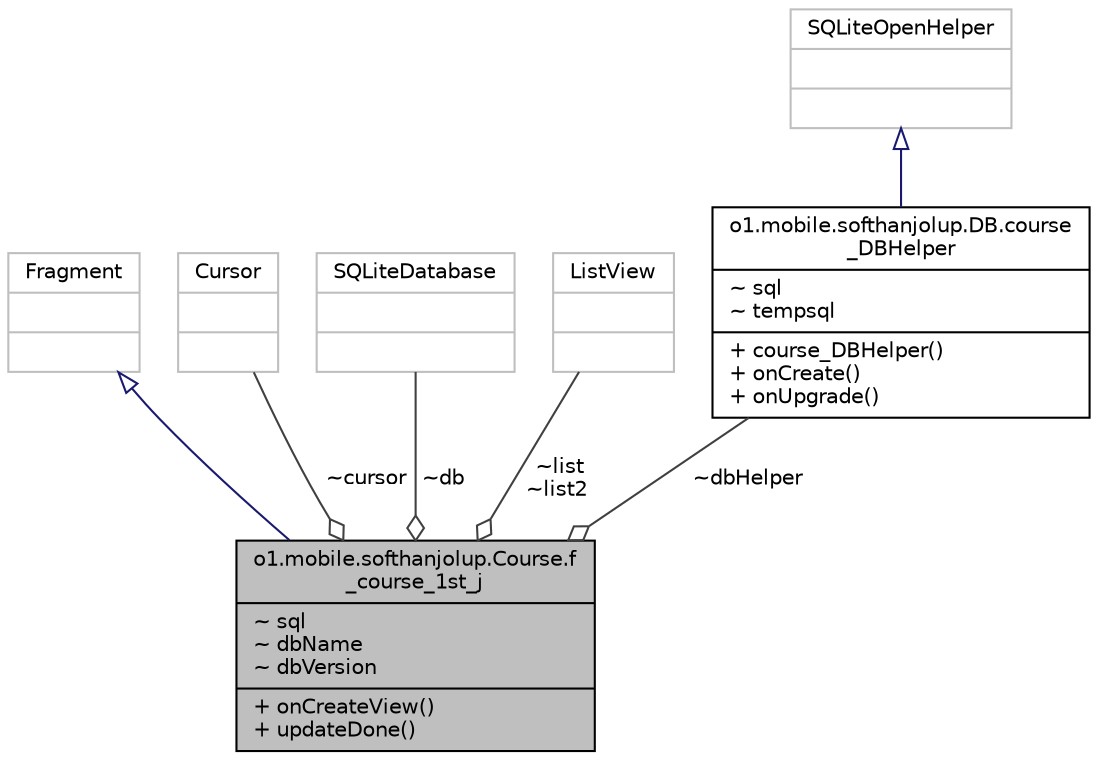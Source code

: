 digraph "o1.mobile.softhanjolup.Course.f_course_1st_j"
{
 // LATEX_PDF_SIZE
  edge [fontname="Helvetica",fontsize="10",labelfontname="Helvetica",labelfontsize="10"];
  node [fontname="Helvetica",fontsize="10",shape=record];
  Node2 [label="{o1.mobile.softhanjolup.Course.f\l_course_1st_j\n|~ sql\l~ dbName\l~ dbVersion\l|+ onCreateView()\l+ updateDone()\l}",height=0.2,width=0.4,color="black", fillcolor="grey75", style="filled", fontcolor="black",tooltip=" "];
  Node3 -> Node2 [dir="back",color="midnightblue",fontsize="10",style="solid",arrowtail="onormal",fontname="Helvetica"];
  Node3 [label="{Fragment\n||}",height=0.2,width=0.4,color="grey75", fillcolor="white", style="filled",tooltip=" "];
  Node4 -> Node2 [color="grey25",fontsize="10",style="solid",label=" ~cursor" ,arrowhead="odiamond",fontname="Helvetica"];
  Node4 [label="{Cursor\n||}",height=0.2,width=0.4,color="grey75", fillcolor="white", style="filled",tooltip=" "];
  Node5 -> Node2 [color="grey25",fontsize="10",style="solid",label=" ~db" ,arrowhead="odiamond",fontname="Helvetica"];
  Node5 [label="{SQLiteDatabase\n||}",height=0.2,width=0.4,color="grey75", fillcolor="white", style="filled",tooltip=" "];
  Node6 -> Node2 [color="grey25",fontsize="10",style="solid",label=" ~list\n~list2" ,arrowhead="odiamond",fontname="Helvetica"];
  Node6 [label="{ListView\n||}",height=0.2,width=0.4,color="grey75", fillcolor="white", style="filled",tooltip=" "];
  Node7 -> Node2 [color="grey25",fontsize="10",style="solid",label=" ~dbHelper" ,arrowhead="odiamond",fontname="Helvetica"];
  Node7 [label="{o1.mobile.softhanjolup.DB.course\l_DBHelper\n|~ sql\l~ tempsql\l|+ course_DBHelper()\l+ onCreate()\l+ onUpgrade()\l}",height=0.2,width=0.4,color="black", fillcolor="white", style="filled",URL="$classo1_1_1mobile_1_1softhanjolup_1_1_d_b_1_1course___d_b_helper.html",tooltip=" "];
  Node8 -> Node7 [dir="back",color="midnightblue",fontsize="10",style="solid",arrowtail="onormal",fontname="Helvetica"];
  Node8 [label="{SQLiteOpenHelper\n||}",height=0.2,width=0.4,color="grey75", fillcolor="white", style="filled",tooltip=" "];
}
